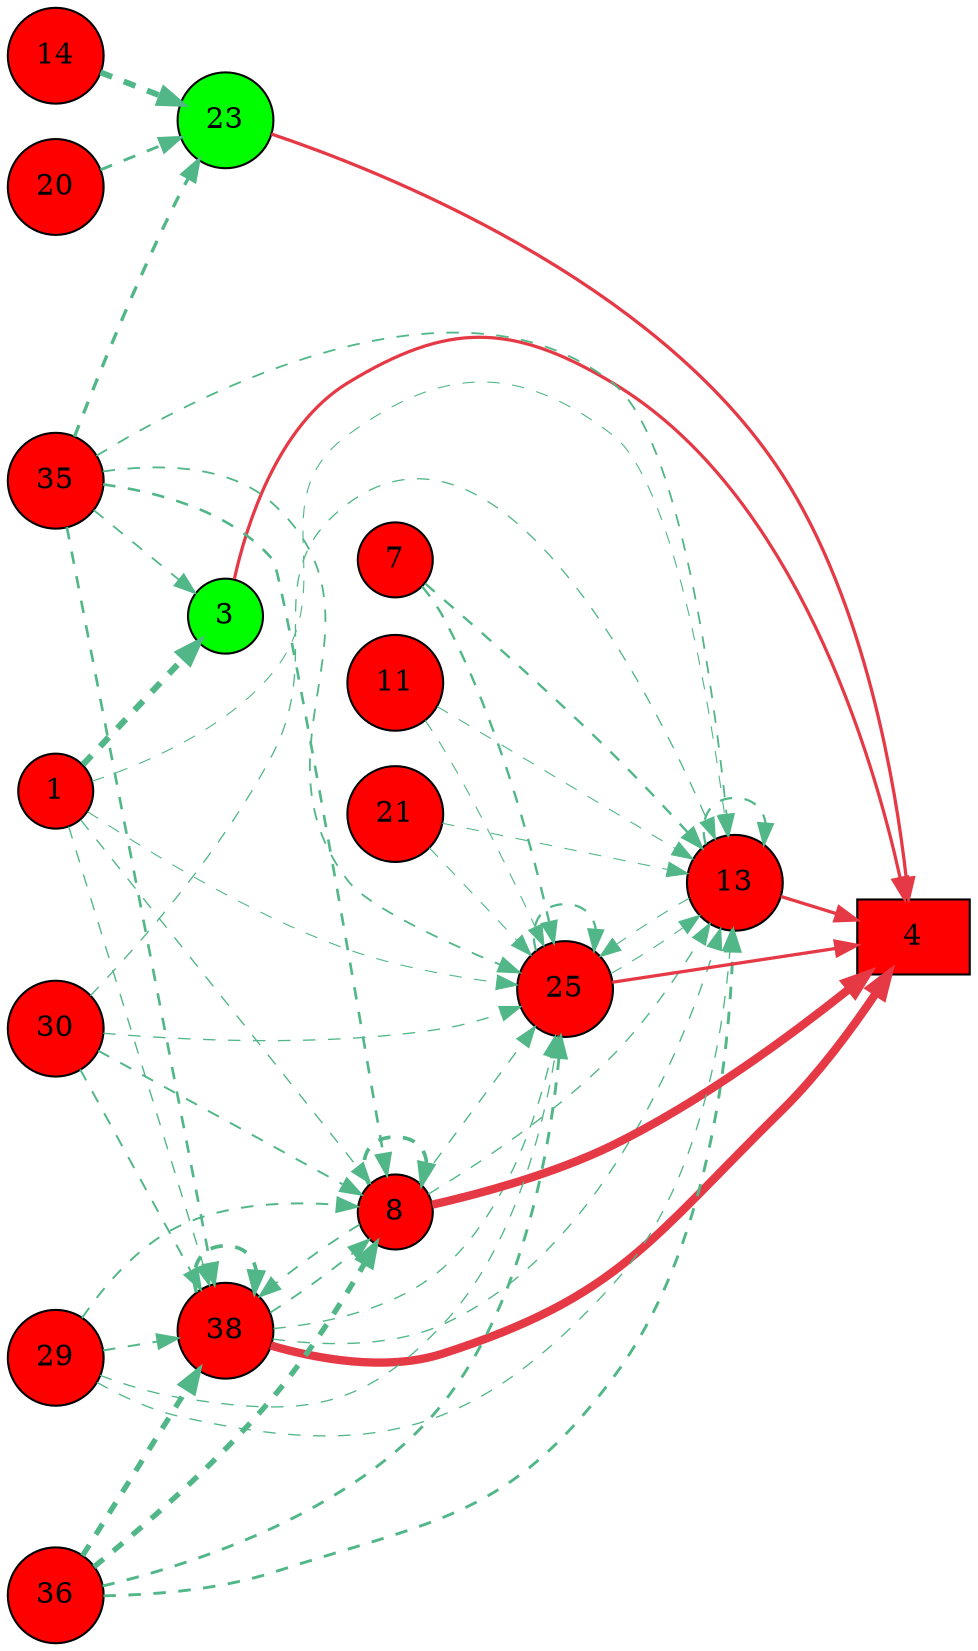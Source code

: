 digraph G{
rankdir=LR;
1 [style=filled, shape=circle, fillcolor="#fe0000", label="1"];
3 [style=filled, shape=circle, fillcolor="#00fe00", label="3"];
4 [style=filled, shape=box, fillcolor="#fe0000", label="4"];
35 [style=filled, shape=circle, fillcolor="#fe0000", label="35"];
38 [style=filled, shape=circle, fillcolor="#fe0000", label="38"];
36 [style=filled, shape=circle, fillcolor="#fe0000", label="36"];
8 [style=filled, shape=circle, fillcolor="#fe0000", label="8"];
7 [style=filled, shape=circle, fillcolor="#fe0000", label="7"];
11 [style=filled, shape=circle, fillcolor="#fe0000", label="11"];
13 [style=filled, shape=circle, fillcolor="#fe0000", label="13"];
14 [style=filled, shape=circle, fillcolor="#fe0000", label="14"];
20 [style=filled, shape=circle, fillcolor="#fe0000", label="20"];
21 [style=filled, shape=circle, fillcolor="#fe0000", label="21"];
23 [style=filled, shape=circle, fillcolor="#00fe00", label="23"];
25 [style=filled, shape=circle, fillcolor="#fe0000", label="25"];
29 [style=filled, shape=circle, fillcolor="#fe0000", label="29"];
30 [style=filled, shape=circle, fillcolor="#fe0000", label="30"];
8 -> 4 [color="#e63946",penwidth=4.00];
38 -> 4 [color="#e63946",penwidth=4.00];
25 -> 4 [color="#e63946",penwidth=1.57];
13 -> 4 [color="#e63946",penwidth=1.57];
23 -> 4 [color="#e63946",penwidth=1.57];
3 -> 4 [color="#e63946",penwidth=1.55];
1 -> 3 [color="#52b788",style=dashed,penwidth=3.00];
35 -> 3 [color="#52b788",style=dashed,penwidth=0.86];
36 -> 38 [color="#52b788",style=dashed,penwidth=2.59];
38 -> 38 [color="#52b788",style=dashed,penwidth=1.77];
35 -> 38 [color="#52b788",style=dashed,penwidth=1.27];
30 -> 38 [color="#52b788",style=dashed,penwidth=0.95];
29 -> 38 [color="#52b788",style=dashed,penwidth=0.95];
8 -> 38 [color="#52b788",style=dashed,penwidth=0.88];
1 -> 38 [color="#52b788",style=dashed,penwidth=0.67];
36 -> 8 [color="#52b788",style=dashed,penwidth=2.59];
8 -> 8 [color="#52b788",style=dashed,penwidth=1.77];
35 -> 8 [color="#52b788",style=dashed,penwidth=1.27];
30 -> 8 [color="#52b788",style=dashed,penwidth=0.95];
29 -> 8 [color="#52b788",style=dashed,penwidth=0.95];
38 -> 8 [color="#52b788",style=dashed,penwidth=0.88];
1 -> 8 [color="#52b788",style=dashed,penwidth=0.67];
36 -> 13 [color="#52b788",style=dashed,penwidth=1.40];
7 -> 13 [color="#52b788",style=dashed,penwidth=1.15];
13 -> 13 [color="#52b788",style=dashed,penwidth=1.08];
35 -> 13 [color="#52b788",style=dashed,penwidth=0.88];
38 -> 13 [color="#52b788",style=dashed,penwidth=0.67];
8 -> 13 [color="#52b788",style=dashed,penwidth=0.67];
30 -> 13 [color="#52b788",style=dashed,penwidth=0.64];
29 -> 13 [color="#52b788",style=dashed,penwidth=0.64];
25 -> 13 [color="#52b788",style=dashed,penwidth=0.54];
21 -> 13 [color="#52b788",style=dashed,penwidth=0.53];
11 -> 13 [color="#52b788",style=dashed,penwidth=0.53];
1 -> 13 [color="#52b788",style=dashed,penwidth=0.53];
14 -> 23 [color="#52b788",style=dashed,penwidth=2.83];
35 -> 23 [color="#52b788",style=dashed,penwidth=1.60];
20 -> 23 [color="#52b788",style=dashed,penwidth=1.40];
36 -> 25 [color="#52b788",style=dashed,penwidth=1.40];
7 -> 25 [color="#52b788",style=dashed,penwidth=1.15];
25 -> 25 [color="#52b788",style=dashed,penwidth=1.08];
35 -> 25 [color="#52b788",style=dashed,penwidth=0.88];
38 -> 25 [color="#52b788",style=dashed,penwidth=0.67];
8 -> 25 [color="#52b788",style=dashed,penwidth=0.67];
30 -> 25 [color="#52b788",style=dashed,penwidth=0.64];
29 -> 25 [color="#52b788",style=dashed,penwidth=0.64];
13 -> 25 [color="#52b788",style=dashed,penwidth=0.54];
21 -> 25 [color="#52b788",style=dashed,penwidth=0.53];
11 -> 25 [color="#52b788",style=dashed,penwidth=0.53];
1 -> 25 [color="#52b788",style=dashed,penwidth=0.53];
}